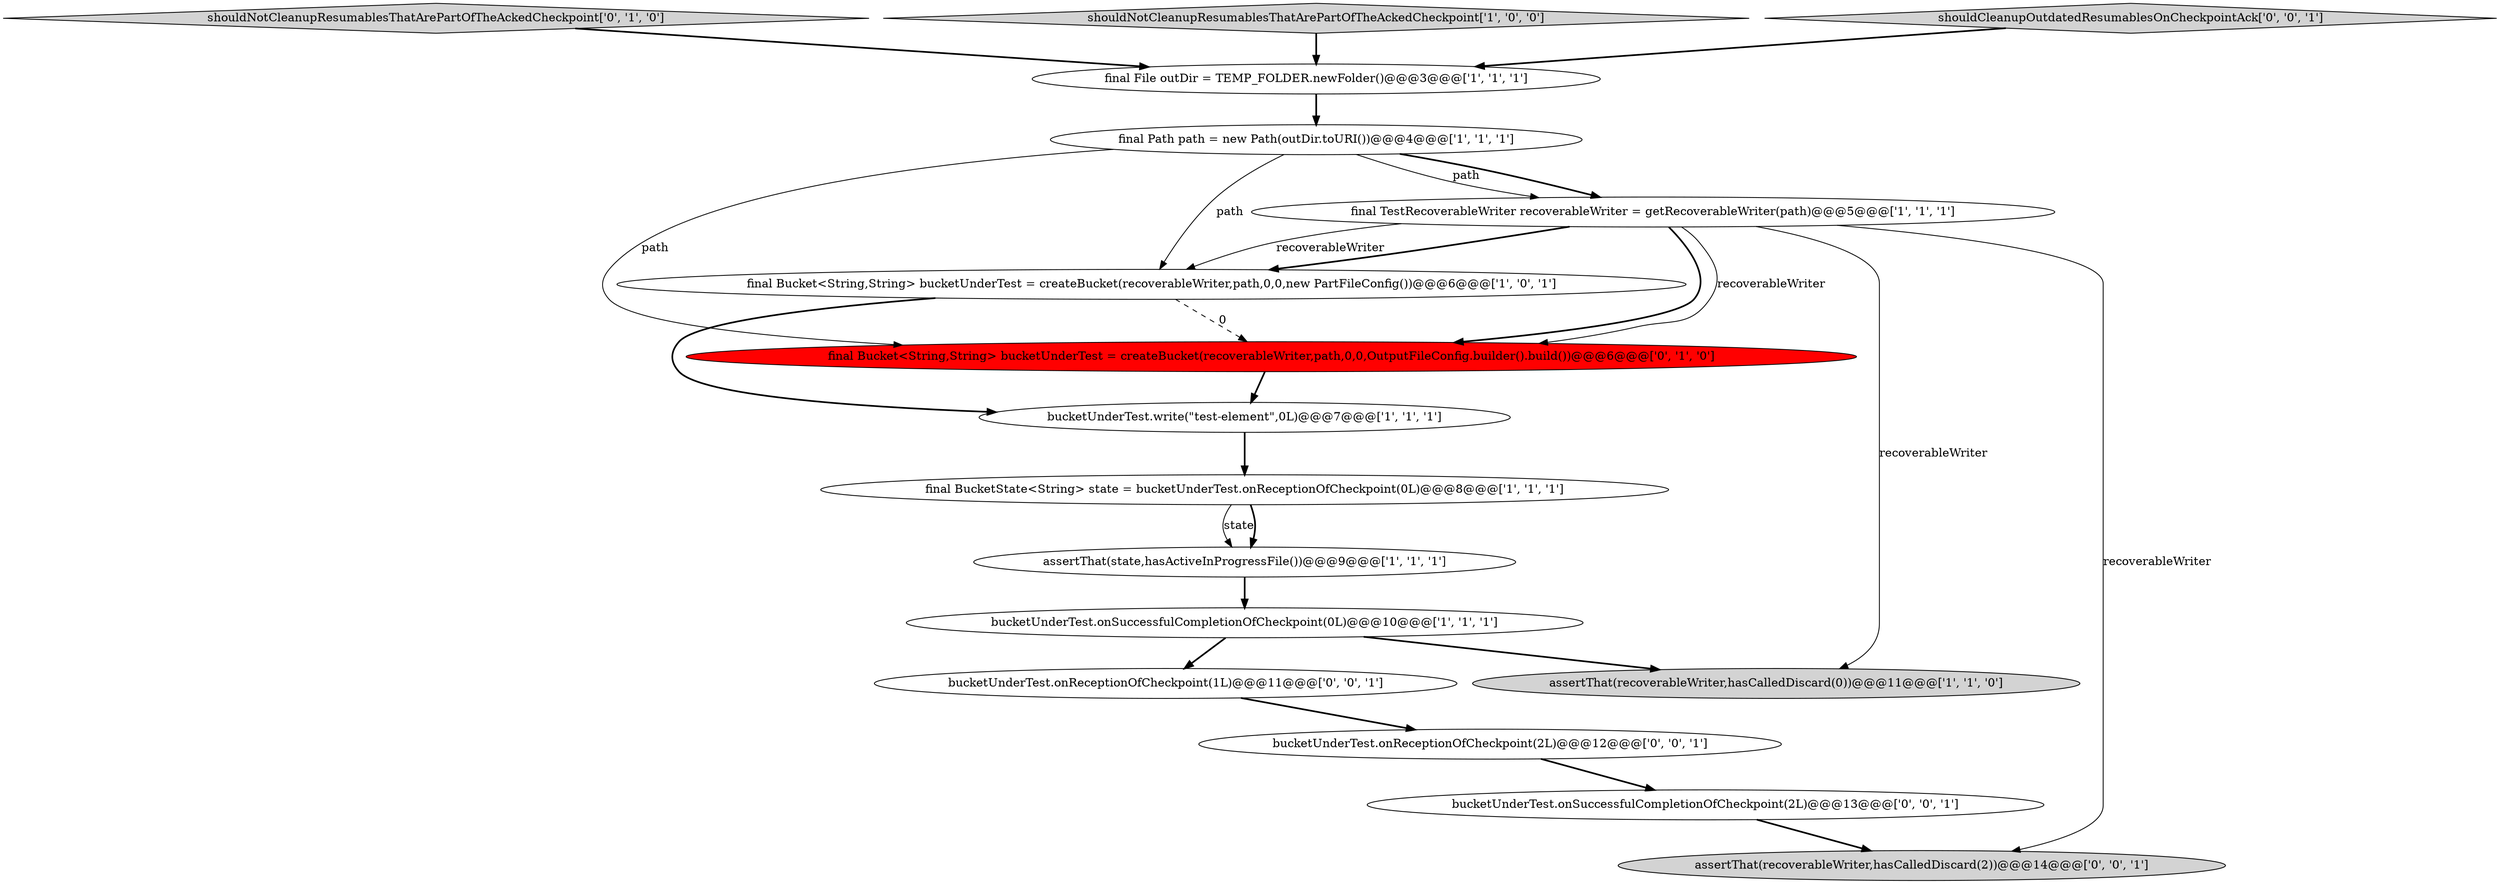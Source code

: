 digraph {
11 [style = filled, label = "shouldNotCleanupResumablesThatArePartOfTheAckedCheckpoint['0', '1', '0']", fillcolor = lightgray, shape = diamond image = "AAA0AAABBB2BBB"];
5 [style = filled, label = "final BucketState<String> state = bucketUnderTest.onReceptionOfCheckpoint(0L)@@@8@@@['1', '1', '1']", fillcolor = white, shape = ellipse image = "AAA0AAABBB1BBB"];
13 [style = filled, label = "bucketUnderTest.onReceptionOfCheckpoint(2L)@@@12@@@['0', '0', '1']", fillcolor = white, shape = ellipse image = "AAA0AAABBB3BBB"];
9 [style = filled, label = "shouldNotCleanupResumablesThatArePartOfTheAckedCheckpoint['1', '0', '0']", fillcolor = lightgray, shape = diamond image = "AAA0AAABBB1BBB"];
10 [style = filled, label = "final Bucket<String,String> bucketUnderTest = createBucket(recoverableWriter,path,0,0,OutputFileConfig.builder().build())@@@6@@@['0', '1', '0']", fillcolor = red, shape = ellipse image = "AAA1AAABBB2BBB"];
8 [style = filled, label = "bucketUnderTest.onSuccessfulCompletionOfCheckpoint(0L)@@@10@@@['1', '1', '1']", fillcolor = white, shape = ellipse image = "AAA0AAABBB1BBB"];
2 [style = filled, label = "assertThat(state,hasActiveInProgressFile())@@@9@@@['1', '1', '1']", fillcolor = white, shape = ellipse image = "AAA0AAABBB1BBB"];
4 [style = filled, label = "bucketUnderTest.write(\"test-element\",0L)@@@7@@@['1', '1', '1']", fillcolor = white, shape = ellipse image = "AAA0AAABBB1BBB"];
0 [style = filled, label = "final File outDir = TEMP_FOLDER.newFolder()@@@3@@@['1', '1', '1']", fillcolor = white, shape = ellipse image = "AAA0AAABBB1BBB"];
6 [style = filled, label = "final Path path = new Path(outDir.toURI())@@@4@@@['1', '1', '1']", fillcolor = white, shape = ellipse image = "AAA0AAABBB1BBB"];
7 [style = filled, label = "final Bucket<String,String> bucketUnderTest = createBucket(recoverableWriter,path,0,0,new PartFileConfig())@@@6@@@['1', '0', '1']", fillcolor = white, shape = ellipse image = "AAA0AAABBB1BBB"];
15 [style = filled, label = "assertThat(recoverableWriter,hasCalledDiscard(2))@@@14@@@['0', '0', '1']", fillcolor = lightgray, shape = ellipse image = "AAA0AAABBB3BBB"];
1 [style = filled, label = "assertThat(recoverableWriter,hasCalledDiscard(0))@@@11@@@['1', '1', '0']", fillcolor = lightgray, shape = ellipse image = "AAA0AAABBB1BBB"];
16 [style = filled, label = "bucketUnderTest.onSuccessfulCompletionOfCheckpoint(2L)@@@13@@@['0', '0', '1']", fillcolor = white, shape = ellipse image = "AAA0AAABBB3BBB"];
3 [style = filled, label = "final TestRecoverableWriter recoverableWriter = getRecoverableWriter(path)@@@5@@@['1', '1', '1']", fillcolor = white, shape = ellipse image = "AAA0AAABBB1BBB"];
12 [style = filled, label = "shouldCleanupOutdatedResumablesOnCheckpointAck['0', '0', '1']", fillcolor = lightgray, shape = diamond image = "AAA0AAABBB3BBB"];
14 [style = filled, label = "bucketUnderTest.onReceptionOfCheckpoint(1L)@@@11@@@['0', '0', '1']", fillcolor = white, shape = ellipse image = "AAA0AAABBB3BBB"];
3->1 [style = solid, label="recoverableWriter"];
5->2 [style = solid, label="state"];
6->3 [style = bold, label=""];
16->15 [style = bold, label=""];
9->0 [style = bold, label=""];
0->6 [style = bold, label=""];
3->15 [style = solid, label="recoverableWriter"];
6->10 [style = solid, label="path"];
8->14 [style = bold, label=""];
7->4 [style = bold, label=""];
12->0 [style = bold, label=""];
13->16 [style = bold, label=""];
8->1 [style = bold, label=""];
3->10 [style = bold, label=""];
6->3 [style = solid, label="path"];
5->2 [style = bold, label=""];
11->0 [style = bold, label=""];
3->7 [style = bold, label=""];
10->4 [style = bold, label=""];
3->10 [style = solid, label="recoverableWriter"];
7->10 [style = dashed, label="0"];
14->13 [style = bold, label=""];
6->7 [style = solid, label="path"];
4->5 [style = bold, label=""];
2->8 [style = bold, label=""];
3->7 [style = solid, label="recoverableWriter"];
}
